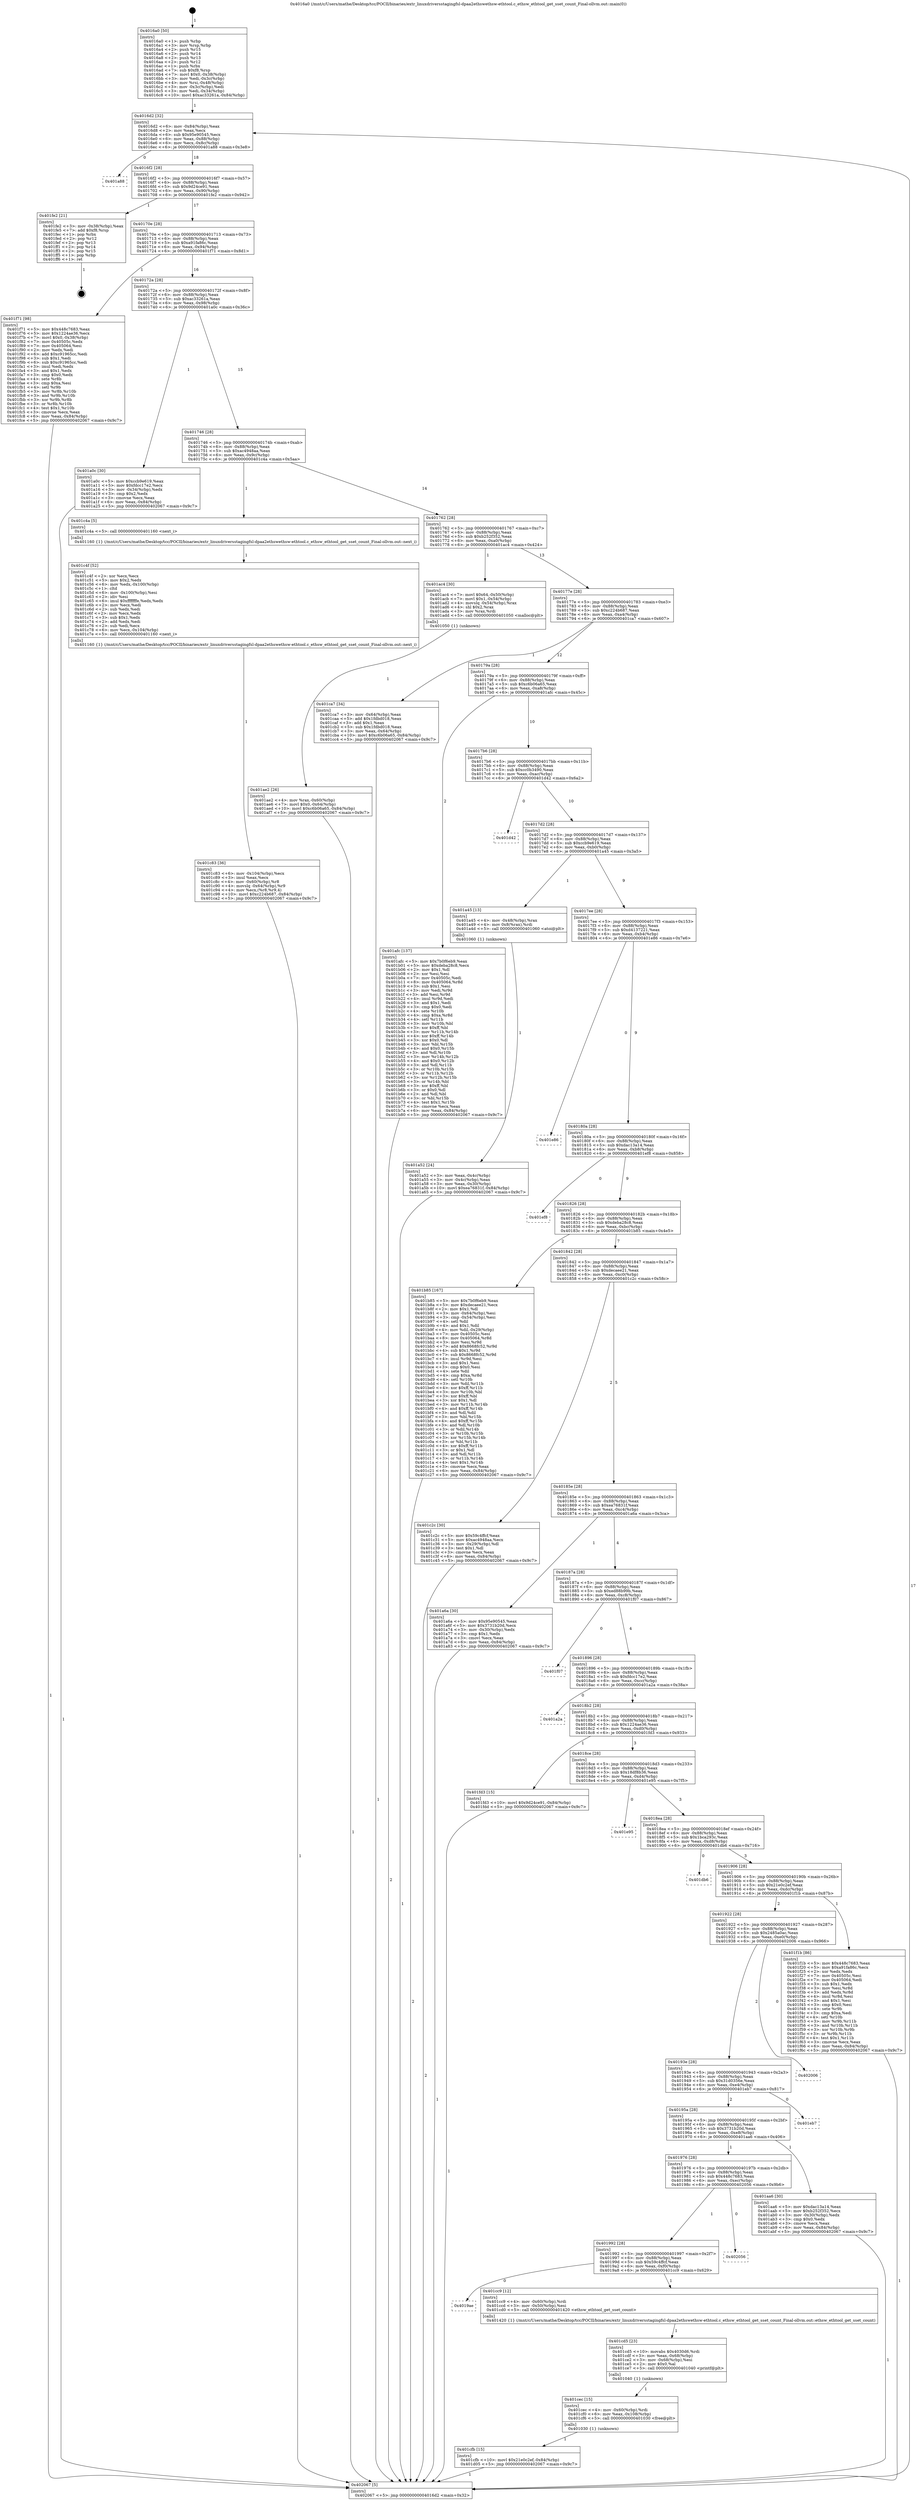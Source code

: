 digraph "0x4016a0" {
  label = "0x4016a0 (/mnt/c/Users/mathe/Desktop/tcc/POCII/binaries/extr_linuxdriversstagingfsl-dpaa2ethswethsw-ethtool.c_ethsw_ethtool_get_sset_count_Final-ollvm.out::main(0))"
  labelloc = "t"
  node[shape=record]

  Entry [label="",width=0.3,height=0.3,shape=circle,fillcolor=black,style=filled]
  "0x4016d2" [label="{
     0x4016d2 [32]\l
     | [instrs]\l
     &nbsp;&nbsp;0x4016d2 \<+6\>: mov -0x84(%rbp),%eax\l
     &nbsp;&nbsp;0x4016d8 \<+2\>: mov %eax,%ecx\l
     &nbsp;&nbsp;0x4016da \<+6\>: sub $0x95e90545,%ecx\l
     &nbsp;&nbsp;0x4016e0 \<+6\>: mov %eax,-0x88(%rbp)\l
     &nbsp;&nbsp;0x4016e6 \<+6\>: mov %ecx,-0x8c(%rbp)\l
     &nbsp;&nbsp;0x4016ec \<+6\>: je 0000000000401a88 \<main+0x3e8\>\l
  }"]
  "0x401a88" [label="{
     0x401a88\l
  }", style=dashed]
  "0x4016f2" [label="{
     0x4016f2 [28]\l
     | [instrs]\l
     &nbsp;&nbsp;0x4016f2 \<+5\>: jmp 00000000004016f7 \<main+0x57\>\l
     &nbsp;&nbsp;0x4016f7 \<+6\>: mov -0x88(%rbp),%eax\l
     &nbsp;&nbsp;0x4016fd \<+5\>: sub $0x9d24ce91,%eax\l
     &nbsp;&nbsp;0x401702 \<+6\>: mov %eax,-0x90(%rbp)\l
     &nbsp;&nbsp;0x401708 \<+6\>: je 0000000000401fe2 \<main+0x942\>\l
  }"]
  Exit [label="",width=0.3,height=0.3,shape=circle,fillcolor=black,style=filled,peripheries=2]
  "0x401fe2" [label="{
     0x401fe2 [21]\l
     | [instrs]\l
     &nbsp;&nbsp;0x401fe2 \<+3\>: mov -0x38(%rbp),%eax\l
     &nbsp;&nbsp;0x401fe5 \<+7\>: add $0xf8,%rsp\l
     &nbsp;&nbsp;0x401fec \<+1\>: pop %rbx\l
     &nbsp;&nbsp;0x401fed \<+2\>: pop %r12\l
     &nbsp;&nbsp;0x401fef \<+2\>: pop %r13\l
     &nbsp;&nbsp;0x401ff1 \<+2\>: pop %r14\l
     &nbsp;&nbsp;0x401ff3 \<+2\>: pop %r15\l
     &nbsp;&nbsp;0x401ff5 \<+1\>: pop %rbp\l
     &nbsp;&nbsp;0x401ff6 \<+1\>: ret\l
  }"]
  "0x40170e" [label="{
     0x40170e [28]\l
     | [instrs]\l
     &nbsp;&nbsp;0x40170e \<+5\>: jmp 0000000000401713 \<main+0x73\>\l
     &nbsp;&nbsp;0x401713 \<+6\>: mov -0x88(%rbp),%eax\l
     &nbsp;&nbsp;0x401719 \<+5\>: sub $0xa91fa86c,%eax\l
     &nbsp;&nbsp;0x40171e \<+6\>: mov %eax,-0x94(%rbp)\l
     &nbsp;&nbsp;0x401724 \<+6\>: je 0000000000401f71 \<main+0x8d1\>\l
  }"]
  "0x401cfb" [label="{
     0x401cfb [15]\l
     | [instrs]\l
     &nbsp;&nbsp;0x401cfb \<+10\>: movl $0x21e0c2ef,-0x84(%rbp)\l
     &nbsp;&nbsp;0x401d05 \<+5\>: jmp 0000000000402067 \<main+0x9c7\>\l
  }"]
  "0x401f71" [label="{
     0x401f71 [98]\l
     | [instrs]\l
     &nbsp;&nbsp;0x401f71 \<+5\>: mov $0x448c7683,%eax\l
     &nbsp;&nbsp;0x401f76 \<+5\>: mov $0x1224ae36,%ecx\l
     &nbsp;&nbsp;0x401f7b \<+7\>: movl $0x0,-0x38(%rbp)\l
     &nbsp;&nbsp;0x401f82 \<+7\>: mov 0x40505c,%edx\l
     &nbsp;&nbsp;0x401f89 \<+7\>: mov 0x405064,%esi\l
     &nbsp;&nbsp;0x401f90 \<+2\>: mov %edx,%edi\l
     &nbsp;&nbsp;0x401f92 \<+6\>: add $0xc91965cc,%edi\l
     &nbsp;&nbsp;0x401f98 \<+3\>: sub $0x1,%edi\l
     &nbsp;&nbsp;0x401f9b \<+6\>: sub $0xc91965cc,%edi\l
     &nbsp;&nbsp;0x401fa1 \<+3\>: imul %edi,%edx\l
     &nbsp;&nbsp;0x401fa4 \<+3\>: and $0x1,%edx\l
     &nbsp;&nbsp;0x401fa7 \<+3\>: cmp $0x0,%edx\l
     &nbsp;&nbsp;0x401faa \<+4\>: sete %r8b\l
     &nbsp;&nbsp;0x401fae \<+3\>: cmp $0xa,%esi\l
     &nbsp;&nbsp;0x401fb1 \<+4\>: setl %r9b\l
     &nbsp;&nbsp;0x401fb5 \<+3\>: mov %r8b,%r10b\l
     &nbsp;&nbsp;0x401fb8 \<+3\>: and %r9b,%r10b\l
     &nbsp;&nbsp;0x401fbb \<+3\>: xor %r9b,%r8b\l
     &nbsp;&nbsp;0x401fbe \<+3\>: or %r8b,%r10b\l
     &nbsp;&nbsp;0x401fc1 \<+4\>: test $0x1,%r10b\l
     &nbsp;&nbsp;0x401fc5 \<+3\>: cmovne %ecx,%eax\l
     &nbsp;&nbsp;0x401fc8 \<+6\>: mov %eax,-0x84(%rbp)\l
     &nbsp;&nbsp;0x401fce \<+5\>: jmp 0000000000402067 \<main+0x9c7\>\l
  }"]
  "0x40172a" [label="{
     0x40172a [28]\l
     | [instrs]\l
     &nbsp;&nbsp;0x40172a \<+5\>: jmp 000000000040172f \<main+0x8f\>\l
     &nbsp;&nbsp;0x40172f \<+6\>: mov -0x88(%rbp),%eax\l
     &nbsp;&nbsp;0x401735 \<+5\>: sub $0xac33261a,%eax\l
     &nbsp;&nbsp;0x40173a \<+6\>: mov %eax,-0x98(%rbp)\l
     &nbsp;&nbsp;0x401740 \<+6\>: je 0000000000401a0c \<main+0x36c\>\l
  }"]
  "0x401cec" [label="{
     0x401cec [15]\l
     | [instrs]\l
     &nbsp;&nbsp;0x401cec \<+4\>: mov -0x60(%rbp),%rdi\l
     &nbsp;&nbsp;0x401cf0 \<+6\>: mov %eax,-0x108(%rbp)\l
     &nbsp;&nbsp;0x401cf6 \<+5\>: call 0000000000401030 \<free@plt\>\l
     | [calls]\l
     &nbsp;&nbsp;0x401030 \{1\} (unknown)\l
  }"]
  "0x401a0c" [label="{
     0x401a0c [30]\l
     | [instrs]\l
     &nbsp;&nbsp;0x401a0c \<+5\>: mov $0xccb9e619,%eax\l
     &nbsp;&nbsp;0x401a11 \<+5\>: mov $0xfdcc17e2,%ecx\l
     &nbsp;&nbsp;0x401a16 \<+3\>: mov -0x34(%rbp),%edx\l
     &nbsp;&nbsp;0x401a19 \<+3\>: cmp $0x2,%edx\l
     &nbsp;&nbsp;0x401a1c \<+3\>: cmovne %ecx,%eax\l
     &nbsp;&nbsp;0x401a1f \<+6\>: mov %eax,-0x84(%rbp)\l
     &nbsp;&nbsp;0x401a25 \<+5\>: jmp 0000000000402067 \<main+0x9c7\>\l
  }"]
  "0x401746" [label="{
     0x401746 [28]\l
     | [instrs]\l
     &nbsp;&nbsp;0x401746 \<+5\>: jmp 000000000040174b \<main+0xab\>\l
     &nbsp;&nbsp;0x40174b \<+6\>: mov -0x88(%rbp),%eax\l
     &nbsp;&nbsp;0x401751 \<+5\>: sub $0xac4948aa,%eax\l
     &nbsp;&nbsp;0x401756 \<+6\>: mov %eax,-0x9c(%rbp)\l
     &nbsp;&nbsp;0x40175c \<+6\>: je 0000000000401c4a \<main+0x5aa\>\l
  }"]
  "0x402067" [label="{
     0x402067 [5]\l
     | [instrs]\l
     &nbsp;&nbsp;0x402067 \<+5\>: jmp 00000000004016d2 \<main+0x32\>\l
  }"]
  "0x4016a0" [label="{
     0x4016a0 [50]\l
     | [instrs]\l
     &nbsp;&nbsp;0x4016a0 \<+1\>: push %rbp\l
     &nbsp;&nbsp;0x4016a1 \<+3\>: mov %rsp,%rbp\l
     &nbsp;&nbsp;0x4016a4 \<+2\>: push %r15\l
     &nbsp;&nbsp;0x4016a6 \<+2\>: push %r14\l
     &nbsp;&nbsp;0x4016a8 \<+2\>: push %r13\l
     &nbsp;&nbsp;0x4016aa \<+2\>: push %r12\l
     &nbsp;&nbsp;0x4016ac \<+1\>: push %rbx\l
     &nbsp;&nbsp;0x4016ad \<+7\>: sub $0xf8,%rsp\l
     &nbsp;&nbsp;0x4016b4 \<+7\>: movl $0x0,-0x38(%rbp)\l
     &nbsp;&nbsp;0x4016bb \<+3\>: mov %edi,-0x3c(%rbp)\l
     &nbsp;&nbsp;0x4016be \<+4\>: mov %rsi,-0x48(%rbp)\l
     &nbsp;&nbsp;0x4016c2 \<+3\>: mov -0x3c(%rbp),%edi\l
     &nbsp;&nbsp;0x4016c5 \<+3\>: mov %edi,-0x34(%rbp)\l
     &nbsp;&nbsp;0x4016c8 \<+10\>: movl $0xac33261a,-0x84(%rbp)\l
  }"]
  "0x401cd5" [label="{
     0x401cd5 [23]\l
     | [instrs]\l
     &nbsp;&nbsp;0x401cd5 \<+10\>: movabs $0x4030d6,%rdi\l
     &nbsp;&nbsp;0x401cdf \<+3\>: mov %eax,-0x68(%rbp)\l
     &nbsp;&nbsp;0x401ce2 \<+3\>: mov -0x68(%rbp),%esi\l
     &nbsp;&nbsp;0x401ce5 \<+2\>: mov $0x0,%al\l
     &nbsp;&nbsp;0x401ce7 \<+5\>: call 0000000000401040 \<printf@plt\>\l
     | [calls]\l
     &nbsp;&nbsp;0x401040 \{1\} (unknown)\l
  }"]
  "0x401c4a" [label="{
     0x401c4a [5]\l
     | [instrs]\l
     &nbsp;&nbsp;0x401c4a \<+5\>: call 0000000000401160 \<next_i\>\l
     | [calls]\l
     &nbsp;&nbsp;0x401160 \{1\} (/mnt/c/Users/mathe/Desktop/tcc/POCII/binaries/extr_linuxdriversstagingfsl-dpaa2ethswethsw-ethtool.c_ethsw_ethtool_get_sset_count_Final-ollvm.out::next_i)\l
  }"]
  "0x401762" [label="{
     0x401762 [28]\l
     | [instrs]\l
     &nbsp;&nbsp;0x401762 \<+5\>: jmp 0000000000401767 \<main+0xc7\>\l
     &nbsp;&nbsp;0x401767 \<+6\>: mov -0x88(%rbp),%eax\l
     &nbsp;&nbsp;0x40176d \<+5\>: sub $0xb252f352,%eax\l
     &nbsp;&nbsp;0x401772 \<+6\>: mov %eax,-0xa0(%rbp)\l
     &nbsp;&nbsp;0x401778 \<+6\>: je 0000000000401ac4 \<main+0x424\>\l
  }"]
  "0x4019ae" [label="{
     0x4019ae\l
  }", style=dashed]
  "0x401ac4" [label="{
     0x401ac4 [30]\l
     | [instrs]\l
     &nbsp;&nbsp;0x401ac4 \<+7\>: movl $0x64,-0x50(%rbp)\l
     &nbsp;&nbsp;0x401acb \<+7\>: movl $0x1,-0x54(%rbp)\l
     &nbsp;&nbsp;0x401ad2 \<+4\>: movslq -0x54(%rbp),%rax\l
     &nbsp;&nbsp;0x401ad6 \<+4\>: shl $0x2,%rax\l
     &nbsp;&nbsp;0x401ada \<+3\>: mov %rax,%rdi\l
     &nbsp;&nbsp;0x401add \<+5\>: call 0000000000401050 \<malloc@plt\>\l
     | [calls]\l
     &nbsp;&nbsp;0x401050 \{1\} (unknown)\l
  }"]
  "0x40177e" [label="{
     0x40177e [28]\l
     | [instrs]\l
     &nbsp;&nbsp;0x40177e \<+5\>: jmp 0000000000401783 \<main+0xe3\>\l
     &nbsp;&nbsp;0x401783 \<+6\>: mov -0x88(%rbp),%eax\l
     &nbsp;&nbsp;0x401789 \<+5\>: sub $0xc224b687,%eax\l
     &nbsp;&nbsp;0x40178e \<+6\>: mov %eax,-0xa4(%rbp)\l
     &nbsp;&nbsp;0x401794 \<+6\>: je 0000000000401ca7 \<main+0x607\>\l
  }"]
  "0x401cc9" [label="{
     0x401cc9 [12]\l
     | [instrs]\l
     &nbsp;&nbsp;0x401cc9 \<+4\>: mov -0x60(%rbp),%rdi\l
     &nbsp;&nbsp;0x401ccd \<+3\>: mov -0x50(%rbp),%esi\l
     &nbsp;&nbsp;0x401cd0 \<+5\>: call 0000000000401420 \<ethsw_ethtool_get_sset_count\>\l
     | [calls]\l
     &nbsp;&nbsp;0x401420 \{1\} (/mnt/c/Users/mathe/Desktop/tcc/POCII/binaries/extr_linuxdriversstagingfsl-dpaa2ethswethsw-ethtool.c_ethsw_ethtool_get_sset_count_Final-ollvm.out::ethsw_ethtool_get_sset_count)\l
  }"]
  "0x401ca7" [label="{
     0x401ca7 [34]\l
     | [instrs]\l
     &nbsp;&nbsp;0x401ca7 \<+3\>: mov -0x64(%rbp),%eax\l
     &nbsp;&nbsp;0x401caa \<+5\>: add $0x1fdbd018,%eax\l
     &nbsp;&nbsp;0x401caf \<+3\>: add $0x1,%eax\l
     &nbsp;&nbsp;0x401cb2 \<+5\>: sub $0x1fdbd018,%eax\l
     &nbsp;&nbsp;0x401cb7 \<+3\>: mov %eax,-0x64(%rbp)\l
     &nbsp;&nbsp;0x401cba \<+10\>: movl $0xc6b06a65,-0x84(%rbp)\l
     &nbsp;&nbsp;0x401cc4 \<+5\>: jmp 0000000000402067 \<main+0x9c7\>\l
  }"]
  "0x40179a" [label="{
     0x40179a [28]\l
     | [instrs]\l
     &nbsp;&nbsp;0x40179a \<+5\>: jmp 000000000040179f \<main+0xff\>\l
     &nbsp;&nbsp;0x40179f \<+6\>: mov -0x88(%rbp),%eax\l
     &nbsp;&nbsp;0x4017a5 \<+5\>: sub $0xc6b06a65,%eax\l
     &nbsp;&nbsp;0x4017aa \<+6\>: mov %eax,-0xa8(%rbp)\l
     &nbsp;&nbsp;0x4017b0 \<+6\>: je 0000000000401afc \<main+0x45c\>\l
  }"]
  "0x401992" [label="{
     0x401992 [28]\l
     | [instrs]\l
     &nbsp;&nbsp;0x401992 \<+5\>: jmp 0000000000401997 \<main+0x2f7\>\l
     &nbsp;&nbsp;0x401997 \<+6\>: mov -0x88(%rbp),%eax\l
     &nbsp;&nbsp;0x40199d \<+5\>: sub $0x59c4ffcf,%eax\l
     &nbsp;&nbsp;0x4019a2 \<+6\>: mov %eax,-0xf0(%rbp)\l
     &nbsp;&nbsp;0x4019a8 \<+6\>: je 0000000000401cc9 \<main+0x629\>\l
  }"]
  "0x401afc" [label="{
     0x401afc [137]\l
     | [instrs]\l
     &nbsp;&nbsp;0x401afc \<+5\>: mov $0x7b0f6eb9,%eax\l
     &nbsp;&nbsp;0x401b01 \<+5\>: mov $0xdeba28c8,%ecx\l
     &nbsp;&nbsp;0x401b06 \<+2\>: mov $0x1,%dl\l
     &nbsp;&nbsp;0x401b08 \<+2\>: xor %esi,%esi\l
     &nbsp;&nbsp;0x401b0a \<+7\>: mov 0x40505c,%edi\l
     &nbsp;&nbsp;0x401b11 \<+8\>: mov 0x405064,%r8d\l
     &nbsp;&nbsp;0x401b19 \<+3\>: sub $0x1,%esi\l
     &nbsp;&nbsp;0x401b1c \<+3\>: mov %edi,%r9d\l
     &nbsp;&nbsp;0x401b1f \<+3\>: add %esi,%r9d\l
     &nbsp;&nbsp;0x401b22 \<+4\>: imul %r9d,%edi\l
     &nbsp;&nbsp;0x401b26 \<+3\>: and $0x1,%edi\l
     &nbsp;&nbsp;0x401b29 \<+3\>: cmp $0x0,%edi\l
     &nbsp;&nbsp;0x401b2c \<+4\>: sete %r10b\l
     &nbsp;&nbsp;0x401b30 \<+4\>: cmp $0xa,%r8d\l
     &nbsp;&nbsp;0x401b34 \<+4\>: setl %r11b\l
     &nbsp;&nbsp;0x401b38 \<+3\>: mov %r10b,%bl\l
     &nbsp;&nbsp;0x401b3b \<+3\>: xor $0xff,%bl\l
     &nbsp;&nbsp;0x401b3e \<+3\>: mov %r11b,%r14b\l
     &nbsp;&nbsp;0x401b41 \<+4\>: xor $0xff,%r14b\l
     &nbsp;&nbsp;0x401b45 \<+3\>: xor $0x0,%dl\l
     &nbsp;&nbsp;0x401b48 \<+3\>: mov %bl,%r15b\l
     &nbsp;&nbsp;0x401b4b \<+4\>: and $0x0,%r15b\l
     &nbsp;&nbsp;0x401b4f \<+3\>: and %dl,%r10b\l
     &nbsp;&nbsp;0x401b52 \<+3\>: mov %r14b,%r12b\l
     &nbsp;&nbsp;0x401b55 \<+4\>: and $0x0,%r12b\l
     &nbsp;&nbsp;0x401b59 \<+3\>: and %dl,%r11b\l
     &nbsp;&nbsp;0x401b5c \<+3\>: or %r10b,%r15b\l
     &nbsp;&nbsp;0x401b5f \<+3\>: or %r11b,%r12b\l
     &nbsp;&nbsp;0x401b62 \<+3\>: xor %r12b,%r15b\l
     &nbsp;&nbsp;0x401b65 \<+3\>: or %r14b,%bl\l
     &nbsp;&nbsp;0x401b68 \<+3\>: xor $0xff,%bl\l
     &nbsp;&nbsp;0x401b6b \<+3\>: or $0x0,%dl\l
     &nbsp;&nbsp;0x401b6e \<+2\>: and %dl,%bl\l
     &nbsp;&nbsp;0x401b70 \<+3\>: or %bl,%r15b\l
     &nbsp;&nbsp;0x401b73 \<+4\>: test $0x1,%r15b\l
     &nbsp;&nbsp;0x401b77 \<+3\>: cmovne %ecx,%eax\l
     &nbsp;&nbsp;0x401b7a \<+6\>: mov %eax,-0x84(%rbp)\l
     &nbsp;&nbsp;0x401b80 \<+5\>: jmp 0000000000402067 \<main+0x9c7\>\l
  }"]
  "0x4017b6" [label="{
     0x4017b6 [28]\l
     | [instrs]\l
     &nbsp;&nbsp;0x4017b6 \<+5\>: jmp 00000000004017bb \<main+0x11b\>\l
     &nbsp;&nbsp;0x4017bb \<+6\>: mov -0x88(%rbp),%eax\l
     &nbsp;&nbsp;0x4017c1 \<+5\>: sub $0xcc0b3490,%eax\l
     &nbsp;&nbsp;0x4017c6 \<+6\>: mov %eax,-0xac(%rbp)\l
     &nbsp;&nbsp;0x4017cc \<+6\>: je 0000000000401d42 \<main+0x6a2\>\l
  }"]
  "0x402056" [label="{
     0x402056\l
  }", style=dashed]
  "0x401d42" [label="{
     0x401d42\l
  }", style=dashed]
  "0x4017d2" [label="{
     0x4017d2 [28]\l
     | [instrs]\l
     &nbsp;&nbsp;0x4017d2 \<+5\>: jmp 00000000004017d7 \<main+0x137\>\l
     &nbsp;&nbsp;0x4017d7 \<+6\>: mov -0x88(%rbp),%eax\l
     &nbsp;&nbsp;0x4017dd \<+5\>: sub $0xccb9e619,%eax\l
     &nbsp;&nbsp;0x4017e2 \<+6\>: mov %eax,-0xb0(%rbp)\l
     &nbsp;&nbsp;0x4017e8 \<+6\>: je 0000000000401a45 \<main+0x3a5\>\l
  }"]
  "0x401c83" [label="{
     0x401c83 [36]\l
     | [instrs]\l
     &nbsp;&nbsp;0x401c83 \<+6\>: mov -0x104(%rbp),%ecx\l
     &nbsp;&nbsp;0x401c89 \<+3\>: imul %eax,%ecx\l
     &nbsp;&nbsp;0x401c8c \<+4\>: mov -0x60(%rbp),%r8\l
     &nbsp;&nbsp;0x401c90 \<+4\>: movslq -0x64(%rbp),%r9\l
     &nbsp;&nbsp;0x401c94 \<+4\>: mov %ecx,(%r8,%r9,4)\l
     &nbsp;&nbsp;0x401c98 \<+10\>: movl $0xc224b687,-0x84(%rbp)\l
     &nbsp;&nbsp;0x401ca2 \<+5\>: jmp 0000000000402067 \<main+0x9c7\>\l
  }"]
  "0x401a45" [label="{
     0x401a45 [13]\l
     | [instrs]\l
     &nbsp;&nbsp;0x401a45 \<+4\>: mov -0x48(%rbp),%rax\l
     &nbsp;&nbsp;0x401a49 \<+4\>: mov 0x8(%rax),%rdi\l
     &nbsp;&nbsp;0x401a4d \<+5\>: call 0000000000401060 \<atoi@plt\>\l
     | [calls]\l
     &nbsp;&nbsp;0x401060 \{1\} (unknown)\l
  }"]
  "0x4017ee" [label="{
     0x4017ee [28]\l
     | [instrs]\l
     &nbsp;&nbsp;0x4017ee \<+5\>: jmp 00000000004017f3 \<main+0x153\>\l
     &nbsp;&nbsp;0x4017f3 \<+6\>: mov -0x88(%rbp),%eax\l
     &nbsp;&nbsp;0x4017f9 \<+5\>: sub $0xd4137221,%eax\l
     &nbsp;&nbsp;0x4017fe \<+6\>: mov %eax,-0xb4(%rbp)\l
     &nbsp;&nbsp;0x401804 \<+6\>: je 0000000000401e86 \<main+0x7e6\>\l
  }"]
  "0x401a52" [label="{
     0x401a52 [24]\l
     | [instrs]\l
     &nbsp;&nbsp;0x401a52 \<+3\>: mov %eax,-0x4c(%rbp)\l
     &nbsp;&nbsp;0x401a55 \<+3\>: mov -0x4c(%rbp),%eax\l
     &nbsp;&nbsp;0x401a58 \<+3\>: mov %eax,-0x30(%rbp)\l
     &nbsp;&nbsp;0x401a5b \<+10\>: movl $0xea76831f,-0x84(%rbp)\l
     &nbsp;&nbsp;0x401a65 \<+5\>: jmp 0000000000402067 \<main+0x9c7\>\l
  }"]
  "0x401c4f" [label="{
     0x401c4f [52]\l
     | [instrs]\l
     &nbsp;&nbsp;0x401c4f \<+2\>: xor %ecx,%ecx\l
     &nbsp;&nbsp;0x401c51 \<+5\>: mov $0x2,%edx\l
     &nbsp;&nbsp;0x401c56 \<+6\>: mov %edx,-0x100(%rbp)\l
     &nbsp;&nbsp;0x401c5c \<+1\>: cltd\l
     &nbsp;&nbsp;0x401c5d \<+6\>: mov -0x100(%rbp),%esi\l
     &nbsp;&nbsp;0x401c63 \<+2\>: idiv %esi\l
     &nbsp;&nbsp;0x401c65 \<+6\>: imul $0xfffffffe,%edx,%edx\l
     &nbsp;&nbsp;0x401c6b \<+2\>: mov %ecx,%edi\l
     &nbsp;&nbsp;0x401c6d \<+2\>: sub %edx,%edi\l
     &nbsp;&nbsp;0x401c6f \<+2\>: mov %ecx,%edx\l
     &nbsp;&nbsp;0x401c71 \<+3\>: sub $0x1,%edx\l
     &nbsp;&nbsp;0x401c74 \<+2\>: add %edx,%edi\l
     &nbsp;&nbsp;0x401c76 \<+2\>: sub %edi,%ecx\l
     &nbsp;&nbsp;0x401c78 \<+6\>: mov %ecx,-0x104(%rbp)\l
     &nbsp;&nbsp;0x401c7e \<+5\>: call 0000000000401160 \<next_i\>\l
     | [calls]\l
     &nbsp;&nbsp;0x401160 \{1\} (/mnt/c/Users/mathe/Desktop/tcc/POCII/binaries/extr_linuxdriversstagingfsl-dpaa2ethswethsw-ethtool.c_ethsw_ethtool_get_sset_count_Final-ollvm.out::next_i)\l
  }"]
  "0x401e86" [label="{
     0x401e86\l
  }", style=dashed]
  "0x40180a" [label="{
     0x40180a [28]\l
     | [instrs]\l
     &nbsp;&nbsp;0x40180a \<+5\>: jmp 000000000040180f \<main+0x16f\>\l
     &nbsp;&nbsp;0x40180f \<+6\>: mov -0x88(%rbp),%eax\l
     &nbsp;&nbsp;0x401815 \<+5\>: sub $0xdac13a14,%eax\l
     &nbsp;&nbsp;0x40181a \<+6\>: mov %eax,-0xb8(%rbp)\l
     &nbsp;&nbsp;0x401820 \<+6\>: je 0000000000401ef8 \<main+0x858\>\l
  }"]
  "0x401ae2" [label="{
     0x401ae2 [26]\l
     | [instrs]\l
     &nbsp;&nbsp;0x401ae2 \<+4\>: mov %rax,-0x60(%rbp)\l
     &nbsp;&nbsp;0x401ae6 \<+7\>: movl $0x0,-0x64(%rbp)\l
     &nbsp;&nbsp;0x401aed \<+10\>: movl $0xc6b06a65,-0x84(%rbp)\l
     &nbsp;&nbsp;0x401af7 \<+5\>: jmp 0000000000402067 \<main+0x9c7\>\l
  }"]
  "0x401ef8" [label="{
     0x401ef8\l
  }", style=dashed]
  "0x401826" [label="{
     0x401826 [28]\l
     | [instrs]\l
     &nbsp;&nbsp;0x401826 \<+5\>: jmp 000000000040182b \<main+0x18b\>\l
     &nbsp;&nbsp;0x40182b \<+6\>: mov -0x88(%rbp),%eax\l
     &nbsp;&nbsp;0x401831 \<+5\>: sub $0xdeba28c8,%eax\l
     &nbsp;&nbsp;0x401836 \<+6\>: mov %eax,-0xbc(%rbp)\l
     &nbsp;&nbsp;0x40183c \<+6\>: je 0000000000401b85 \<main+0x4e5\>\l
  }"]
  "0x401976" [label="{
     0x401976 [28]\l
     | [instrs]\l
     &nbsp;&nbsp;0x401976 \<+5\>: jmp 000000000040197b \<main+0x2db\>\l
     &nbsp;&nbsp;0x40197b \<+6\>: mov -0x88(%rbp),%eax\l
     &nbsp;&nbsp;0x401981 \<+5\>: sub $0x448c7683,%eax\l
     &nbsp;&nbsp;0x401986 \<+6\>: mov %eax,-0xec(%rbp)\l
     &nbsp;&nbsp;0x40198c \<+6\>: je 0000000000402056 \<main+0x9b6\>\l
  }"]
  "0x401b85" [label="{
     0x401b85 [167]\l
     | [instrs]\l
     &nbsp;&nbsp;0x401b85 \<+5\>: mov $0x7b0f6eb9,%eax\l
     &nbsp;&nbsp;0x401b8a \<+5\>: mov $0xdecaee21,%ecx\l
     &nbsp;&nbsp;0x401b8f \<+2\>: mov $0x1,%dl\l
     &nbsp;&nbsp;0x401b91 \<+3\>: mov -0x64(%rbp),%esi\l
     &nbsp;&nbsp;0x401b94 \<+3\>: cmp -0x54(%rbp),%esi\l
     &nbsp;&nbsp;0x401b97 \<+4\>: setl %dil\l
     &nbsp;&nbsp;0x401b9b \<+4\>: and $0x1,%dil\l
     &nbsp;&nbsp;0x401b9f \<+4\>: mov %dil,-0x29(%rbp)\l
     &nbsp;&nbsp;0x401ba3 \<+7\>: mov 0x40505c,%esi\l
     &nbsp;&nbsp;0x401baa \<+8\>: mov 0x405064,%r8d\l
     &nbsp;&nbsp;0x401bb2 \<+3\>: mov %esi,%r9d\l
     &nbsp;&nbsp;0x401bb5 \<+7\>: add $0x8668fc52,%r9d\l
     &nbsp;&nbsp;0x401bbc \<+4\>: sub $0x1,%r9d\l
     &nbsp;&nbsp;0x401bc0 \<+7\>: sub $0x8668fc52,%r9d\l
     &nbsp;&nbsp;0x401bc7 \<+4\>: imul %r9d,%esi\l
     &nbsp;&nbsp;0x401bcb \<+3\>: and $0x1,%esi\l
     &nbsp;&nbsp;0x401bce \<+3\>: cmp $0x0,%esi\l
     &nbsp;&nbsp;0x401bd1 \<+4\>: sete %dil\l
     &nbsp;&nbsp;0x401bd5 \<+4\>: cmp $0xa,%r8d\l
     &nbsp;&nbsp;0x401bd9 \<+4\>: setl %r10b\l
     &nbsp;&nbsp;0x401bdd \<+3\>: mov %dil,%r11b\l
     &nbsp;&nbsp;0x401be0 \<+4\>: xor $0xff,%r11b\l
     &nbsp;&nbsp;0x401be4 \<+3\>: mov %r10b,%bl\l
     &nbsp;&nbsp;0x401be7 \<+3\>: xor $0xff,%bl\l
     &nbsp;&nbsp;0x401bea \<+3\>: xor $0x1,%dl\l
     &nbsp;&nbsp;0x401bed \<+3\>: mov %r11b,%r14b\l
     &nbsp;&nbsp;0x401bf0 \<+4\>: and $0xff,%r14b\l
     &nbsp;&nbsp;0x401bf4 \<+3\>: and %dl,%dil\l
     &nbsp;&nbsp;0x401bf7 \<+3\>: mov %bl,%r15b\l
     &nbsp;&nbsp;0x401bfa \<+4\>: and $0xff,%r15b\l
     &nbsp;&nbsp;0x401bfe \<+3\>: and %dl,%r10b\l
     &nbsp;&nbsp;0x401c01 \<+3\>: or %dil,%r14b\l
     &nbsp;&nbsp;0x401c04 \<+3\>: or %r10b,%r15b\l
     &nbsp;&nbsp;0x401c07 \<+3\>: xor %r15b,%r14b\l
     &nbsp;&nbsp;0x401c0a \<+3\>: or %bl,%r11b\l
     &nbsp;&nbsp;0x401c0d \<+4\>: xor $0xff,%r11b\l
     &nbsp;&nbsp;0x401c11 \<+3\>: or $0x1,%dl\l
     &nbsp;&nbsp;0x401c14 \<+3\>: and %dl,%r11b\l
     &nbsp;&nbsp;0x401c17 \<+3\>: or %r11b,%r14b\l
     &nbsp;&nbsp;0x401c1a \<+4\>: test $0x1,%r14b\l
     &nbsp;&nbsp;0x401c1e \<+3\>: cmovne %ecx,%eax\l
     &nbsp;&nbsp;0x401c21 \<+6\>: mov %eax,-0x84(%rbp)\l
     &nbsp;&nbsp;0x401c27 \<+5\>: jmp 0000000000402067 \<main+0x9c7\>\l
  }"]
  "0x401842" [label="{
     0x401842 [28]\l
     | [instrs]\l
     &nbsp;&nbsp;0x401842 \<+5\>: jmp 0000000000401847 \<main+0x1a7\>\l
     &nbsp;&nbsp;0x401847 \<+6\>: mov -0x88(%rbp),%eax\l
     &nbsp;&nbsp;0x40184d \<+5\>: sub $0xdecaee21,%eax\l
     &nbsp;&nbsp;0x401852 \<+6\>: mov %eax,-0xc0(%rbp)\l
     &nbsp;&nbsp;0x401858 \<+6\>: je 0000000000401c2c \<main+0x58c\>\l
  }"]
  "0x401aa6" [label="{
     0x401aa6 [30]\l
     | [instrs]\l
     &nbsp;&nbsp;0x401aa6 \<+5\>: mov $0xdac13a14,%eax\l
     &nbsp;&nbsp;0x401aab \<+5\>: mov $0xb252f352,%ecx\l
     &nbsp;&nbsp;0x401ab0 \<+3\>: mov -0x30(%rbp),%edx\l
     &nbsp;&nbsp;0x401ab3 \<+3\>: cmp $0x0,%edx\l
     &nbsp;&nbsp;0x401ab6 \<+3\>: cmove %ecx,%eax\l
     &nbsp;&nbsp;0x401ab9 \<+6\>: mov %eax,-0x84(%rbp)\l
     &nbsp;&nbsp;0x401abf \<+5\>: jmp 0000000000402067 \<main+0x9c7\>\l
  }"]
  "0x401c2c" [label="{
     0x401c2c [30]\l
     | [instrs]\l
     &nbsp;&nbsp;0x401c2c \<+5\>: mov $0x59c4ffcf,%eax\l
     &nbsp;&nbsp;0x401c31 \<+5\>: mov $0xac4948aa,%ecx\l
     &nbsp;&nbsp;0x401c36 \<+3\>: mov -0x29(%rbp),%dl\l
     &nbsp;&nbsp;0x401c39 \<+3\>: test $0x1,%dl\l
     &nbsp;&nbsp;0x401c3c \<+3\>: cmovne %ecx,%eax\l
     &nbsp;&nbsp;0x401c3f \<+6\>: mov %eax,-0x84(%rbp)\l
     &nbsp;&nbsp;0x401c45 \<+5\>: jmp 0000000000402067 \<main+0x9c7\>\l
  }"]
  "0x40185e" [label="{
     0x40185e [28]\l
     | [instrs]\l
     &nbsp;&nbsp;0x40185e \<+5\>: jmp 0000000000401863 \<main+0x1c3\>\l
     &nbsp;&nbsp;0x401863 \<+6\>: mov -0x88(%rbp),%eax\l
     &nbsp;&nbsp;0x401869 \<+5\>: sub $0xea76831f,%eax\l
     &nbsp;&nbsp;0x40186e \<+6\>: mov %eax,-0xc4(%rbp)\l
     &nbsp;&nbsp;0x401874 \<+6\>: je 0000000000401a6a \<main+0x3ca\>\l
  }"]
  "0x40195a" [label="{
     0x40195a [28]\l
     | [instrs]\l
     &nbsp;&nbsp;0x40195a \<+5\>: jmp 000000000040195f \<main+0x2bf\>\l
     &nbsp;&nbsp;0x40195f \<+6\>: mov -0x88(%rbp),%eax\l
     &nbsp;&nbsp;0x401965 \<+5\>: sub $0x3731b20d,%eax\l
     &nbsp;&nbsp;0x40196a \<+6\>: mov %eax,-0xe8(%rbp)\l
     &nbsp;&nbsp;0x401970 \<+6\>: je 0000000000401aa6 \<main+0x406\>\l
  }"]
  "0x401a6a" [label="{
     0x401a6a [30]\l
     | [instrs]\l
     &nbsp;&nbsp;0x401a6a \<+5\>: mov $0x95e90545,%eax\l
     &nbsp;&nbsp;0x401a6f \<+5\>: mov $0x3731b20d,%ecx\l
     &nbsp;&nbsp;0x401a74 \<+3\>: mov -0x30(%rbp),%edx\l
     &nbsp;&nbsp;0x401a77 \<+3\>: cmp $0x1,%edx\l
     &nbsp;&nbsp;0x401a7a \<+3\>: cmovl %ecx,%eax\l
     &nbsp;&nbsp;0x401a7d \<+6\>: mov %eax,-0x84(%rbp)\l
     &nbsp;&nbsp;0x401a83 \<+5\>: jmp 0000000000402067 \<main+0x9c7\>\l
  }"]
  "0x40187a" [label="{
     0x40187a [28]\l
     | [instrs]\l
     &nbsp;&nbsp;0x40187a \<+5\>: jmp 000000000040187f \<main+0x1df\>\l
     &nbsp;&nbsp;0x40187f \<+6\>: mov -0x88(%rbp),%eax\l
     &nbsp;&nbsp;0x401885 \<+5\>: sub $0xed88b99b,%eax\l
     &nbsp;&nbsp;0x40188a \<+6\>: mov %eax,-0xc8(%rbp)\l
     &nbsp;&nbsp;0x401890 \<+6\>: je 0000000000401f07 \<main+0x867\>\l
  }"]
  "0x401eb7" [label="{
     0x401eb7\l
  }", style=dashed]
  "0x401f07" [label="{
     0x401f07\l
  }", style=dashed]
  "0x401896" [label="{
     0x401896 [28]\l
     | [instrs]\l
     &nbsp;&nbsp;0x401896 \<+5\>: jmp 000000000040189b \<main+0x1fb\>\l
     &nbsp;&nbsp;0x40189b \<+6\>: mov -0x88(%rbp),%eax\l
     &nbsp;&nbsp;0x4018a1 \<+5\>: sub $0xfdcc17e2,%eax\l
     &nbsp;&nbsp;0x4018a6 \<+6\>: mov %eax,-0xcc(%rbp)\l
     &nbsp;&nbsp;0x4018ac \<+6\>: je 0000000000401a2a \<main+0x38a\>\l
  }"]
  "0x40193e" [label="{
     0x40193e [28]\l
     | [instrs]\l
     &nbsp;&nbsp;0x40193e \<+5\>: jmp 0000000000401943 \<main+0x2a3\>\l
     &nbsp;&nbsp;0x401943 \<+6\>: mov -0x88(%rbp),%eax\l
     &nbsp;&nbsp;0x401949 \<+5\>: sub $0x31d0356e,%eax\l
     &nbsp;&nbsp;0x40194e \<+6\>: mov %eax,-0xe4(%rbp)\l
     &nbsp;&nbsp;0x401954 \<+6\>: je 0000000000401eb7 \<main+0x817\>\l
  }"]
  "0x401a2a" [label="{
     0x401a2a\l
  }", style=dashed]
  "0x4018b2" [label="{
     0x4018b2 [28]\l
     | [instrs]\l
     &nbsp;&nbsp;0x4018b2 \<+5\>: jmp 00000000004018b7 \<main+0x217\>\l
     &nbsp;&nbsp;0x4018b7 \<+6\>: mov -0x88(%rbp),%eax\l
     &nbsp;&nbsp;0x4018bd \<+5\>: sub $0x1224ae36,%eax\l
     &nbsp;&nbsp;0x4018c2 \<+6\>: mov %eax,-0xd0(%rbp)\l
     &nbsp;&nbsp;0x4018c8 \<+6\>: je 0000000000401fd3 \<main+0x933\>\l
  }"]
  "0x402006" [label="{
     0x402006\l
  }", style=dashed]
  "0x401fd3" [label="{
     0x401fd3 [15]\l
     | [instrs]\l
     &nbsp;&nbsp;0x401fd3 \<+10\>: movl $0x9d24ce91,-0x84(%rbp)\l
     &nbsp;&nbsp;0x401fdd \<+5\>: jmp 0000000000402067 \<main+0x9c7\>\l
  }"]
  "0x4018ce" [label="{
     0x4018ce [28]\l
     | [instrs]\l
     &nbsp;&nbsp;0x4018ce \<+5\>: jmp 00000000004018d3 \<main+0x233\>\l
     &nbsp;&nbsp;0x4018d3 \<+6\>: mov -0x88(%rbp),%eax\l
     &nbsp;&nbsp;0x4018d9 \<+5\>: sub $0x18df8b36,%eax\l
     &nbsp;&nbsp;0x4018de \<+6\>: mov %eax,-0xd4(%rbp)\l
     &nbsp;&nbsp;0x4018e4 \<+6\>: je 0000000000401e95 \<main+0x7f5\>\l
  }"]
  "0x401922" [label="{
     0x401922 [28]\l
     | [instrs]\l
     &nbsp;&nbsp;0x401922 \<+5\>: jmp 0000000000401927 \<main+0x287\>\l
     &nbsp;&nbsp;0x401927 \<+6\>: mov -0x88(%rbp),%eax\l
     &nbsp;&nbsp;0x40192d \<+5\>: sub $0x2485a0ac,%eax\l
     &nbsp;&nbsp;0x401932 \<+6\>: mov %eax,-0xe0(%rbp)\l
     &nbsp;&nbsp;0x401938 \<+6\>: je 0000000000402006 \<main+0x966\>\l
  }"]
  "0x401e95" [label="{
     0x401e95\l
  }", style=dashed]
  "0x4018ea" [label="{
     0x4018ea [28]\l
     | [instrs]\l
     &nbsp;&nbsp;0x4018ea \<+5\>: jmp 00000000004018ef \<main+0x24f\>\l
     &nbsp;&nbsp;0x4018ef \<+6\>: mov -0x88(%rbp),%eax\l
     &nbsp;&nbsp;0x4018f5 \<+5\>: sub $0x1bca293c,%eax\l
     &nbsp;&nbsp;0x4018fa \<+6\>: mov %eax,-0xd8(%rbp)\l
     &nbsp;&nbsp;0x401900 \<+6\>: je 0000000000401db6 \<main+0x716\>\l
  }"]
  "0x401f1b" [label="{
     0x401f1b [86]\l
     | [instrs]\l
     &nbsp;&nbsp;0x401f1b \<+5\>: mov $0x448c7683,%eax\l
     &nbsp;&nbsp;0x401f20 \<+5\>: mov $0xa91fa86c,%ecx\l
     &nbsp;&nbsp;0x401f25 \<+2\>: xor %edx,%edx\l
     &nbsp;&nbsp;0x401f27 \<+7\>: mov 0x40505c,%esi\l
     &nbsp;&nbsp;0x401f2e \<+7\>: mov 0x405064,%edi\l
     &nbsp;&nbsp;0x401f35 \<+3\>: sub $0x1,%edx\l
     &nbsp;&nbsp;0x401f38 \<+3\>: mov %esi,%r8d\l
     &nbsp;&nbsp;0x401f3b \<+3\>: add %edx,%r8d\l
     &nbsp;&nbsp;0x401f3e \<+4\>: imul %r8d,%esi\l
     &nbsp;&nbsp;0x401f42 \<+3\>: and $0x1,%esi\l
     &nbsp;&nbsp;0x401f45 \<+3\>: cmp $0x0,%esi\l
     &nbsp;&nbsp;0x401f48 \<+4\>: sete %r9b\l
     &nbsp;&nbsp;0x401f4c \<+3\>: cmp $0xa,%edi\l
     &nbsp;&nbsp;0x401f4f \<+4\>: setl %r10b\l
     &nbsp;&nbsp;0x401f53 \<+3\>: mov %r9b,%r11b\l
     &nbsp;&nbsp;0x401f56 \<+3\>: and %r10b,%r11b\l
     &nbsp;&nbsp;0x401f59 \<+3\>: xor %r10b,%r9b\l
     &nbsp;&nbsp;0x401f5c \<+3\>: or %r9b,%r11b\l
     &nbsp;&nbsp;0x401f5f \<+4\>: test $0x1,%r11b\l
     &nbsp;&nbsp;0x401f63 \<+3\>: cmovne %ecx,%eax\l
     &nbsp;&nbsp;0x401f66 \<+6\>: mov %eax,-0x84(%rbp)\l
     &nbsp;&nbsp;0x401f6c \<+5\>: jmp 0000000000402067 \<main+0x9c7\>\l
  }"]
  "0x401db6" [label="{
     0x401db6\l
  }", style=dashed]
  "0x401906" [label="{
     0x401906 [28]\l
     | [instrs]\l
     &nbsp;&nbsp;0x401906 \<+5\>: jmp 000000000040190b \<main+0x26b\>\l
     &nbsp;&nbsp;0x40190b \<+6\>: mov -0x88(%rbp),%eax\l
     &nbsp;&nbsp;0x401911 \<+5\>: sub $0x21e0c2ef,%eax\l
     &nbsp;&nbsp;0x401916 \<+6\>: mov %eax,-0xdc(%rbp)\l
     &nbsp;&nbsp;0x40191c \<+6\>: je 0000000000401f1b \<main+0x87b\>\l
  }"]
  Entry -> "0x4016a0" [label=" 1"]
  "0x4016d2" -> "0x401a88" [label=" 0"]
  "0x4016d2" -> "0x4016f2" [label=" 18"]
  "0x401fe2" -> Exit [label=" 1"]
  "0x4016f2" -> "0x401fe2" [label=" 1"]
  "0x4016f2" -> "0x40170e" [label=" 17"]
  "0x401fd3" -> "0x402067" [label=" 1"]
  "0x40170e" -> "0x401f71" [label=" 1"]
  "0x40170e" -> "0x40172a" [label=" 16"]
  "0x401f71" -> "0x402067" [label=" 1"]
  "0x40172a" -> "0x401a0c" [label=" 1"]
  "0x40172a" -> "0x401746" [label=" 15"]
  "0x401a0c" -> "0x402067" [label=" 1"]
  "0x4016a0" -> "0x4016d2" [label=" 1"]
  "0x402067" -> "0x4016d2" [label=" 17"]
  "0x401f1b" -> "0x402067" [label=" 1"]
  "0x401746" -> "0x401c4a" [label=" 1"]
  "0x401746" -> "0x401762" [label=" 14"]
  "0x401cfb" -> "0x402067" [label=" 1"]
  "0x401762" -> "0x401ac4" [label=" 1"]
  "0x401762" -> "0x40177e" [label=" 13"]
  "0x401cec" -> "0x401cfb" [label=" 1"]
  "0x40177e" -> "0x401ca7" [label=" 1"]
  "0x40177e" -> "0x40179a" [label=" 12"]
  "0x401cd5" -> "0x401cec" [label=" 1"]
  "0x40179a" -> "0x401afc" [label=" 2"]
  "0x40179a" -> "0x4017b6" [label=" 10"]
  "0x401992" -> "0x4019ae" [label=" 0"]
  "0x4017b6" -> "0x401d42" [label=" 0"]
  "0x4017b6" -> "0x4017d2" [label=" 10"]
  "0x401992" -> "0x401cc9" [label=" 1"]
  "0x4017d2" -> "0x401a45" [label=" 1"]
  "0x4017d2" -> "0x4017ee" [label=" 9"]
  "0x401a45" -> "0x401a52" [label=" 1"]
  "0x401a52" -> "0x402067" [label=" 1"]
  "0x401976" -> "0x401992" [label=" 1"]
  "0x4017ee" -> "0x401e86" [label=" 0"]
  "0x4017ee" -> "0x40180a" [label=" 9"]
  "0x401976" -> "0x402056" [label=" 0"]
  "0x40180a" -> "0x401ef8" [label=" 0"]
  "0x40180a" -> "0x401826" [label=" 9"]
  "0x401cc9" -> "0x401cd5" [label=" 1"]
  "0x401826" -> "0x401b85" [label=" 2"]
  "0x401826" -> "0x401842" [label=" 7"]
  "0x401ca7" -> "0x402067" [label=" 1"]
  "0x401842" -> "0x401c2c" [label=" 2"]
  "0x401842" -> "0x40185e" [label=" 5"]
  "0x401c83" -> "0x402067" [label=" 1"]
  "0x40185e" -> "0x401a6a" [label=" 1"]
  "0x40185e" -> "0x40187a" [label=" 4"]
  "0x401a6a" -> "0x402067" [label=" 1"]
  "0x401c4a" -> "0x401c4f" [label=" 1"]
  "0x40187a" -> "0x401f07" [label=" 0"]
  "0x40187a" -> "0x401896" [label=" 4"]
  "0x401c2c" -> "0x402067" [label=" 2"]
  "0x401896" -> "0x401a2a" [label=" 0"]
  "0x401896" -> "0x4018b2" [label=" 4"]
  "0x401afc" -> "0x402067" [label=" 2"]
  "0x4018b2" -> "0x401fd3" [label=" 1"]
  "0x4018b2" -> "0x4018ce" [label=" 3"]
  "0x401ae2" -> "0x402067" [label=" 1"]
  "0x4018ce" -> "0x401e95" [label=" 0"]
  "0x4018ce" -> "0x4018ea" [label=" 3"]
  "0x401aa6" -> "0x402067" [label=" 1"]
  "0x4018ea" -> "0x401db6" [label=" 0"]
  "0x4018ea" -> "0x401906" [label=" 3"]
  "0x40195a" -> "0x401976" [label=" 1"]
  "0x401906" -> "0x401f1b" [label=" 1"]
  "0x401906" -> "0x401922" [label=" 2"]
  "0x401ac4" -> "0x401ae2" [label=" 1"]
  "0x401922" -> "0x402006" [label=" 0"]
  "0x401922" -> "0x40193e" [label=" 2"]
  "0x401b85" -> "0x402067" [label=" 2"]
  "0x40193e" -> "0x401eb7" [label=" 0"]
  "0x40193e" -> "0x40195a" [label=" 2"]
  "0x401c4f" -> "0x401c83" [label=" 1"]
  "0x40195a" -> "0x401aa6" [label=" 1"]
}
